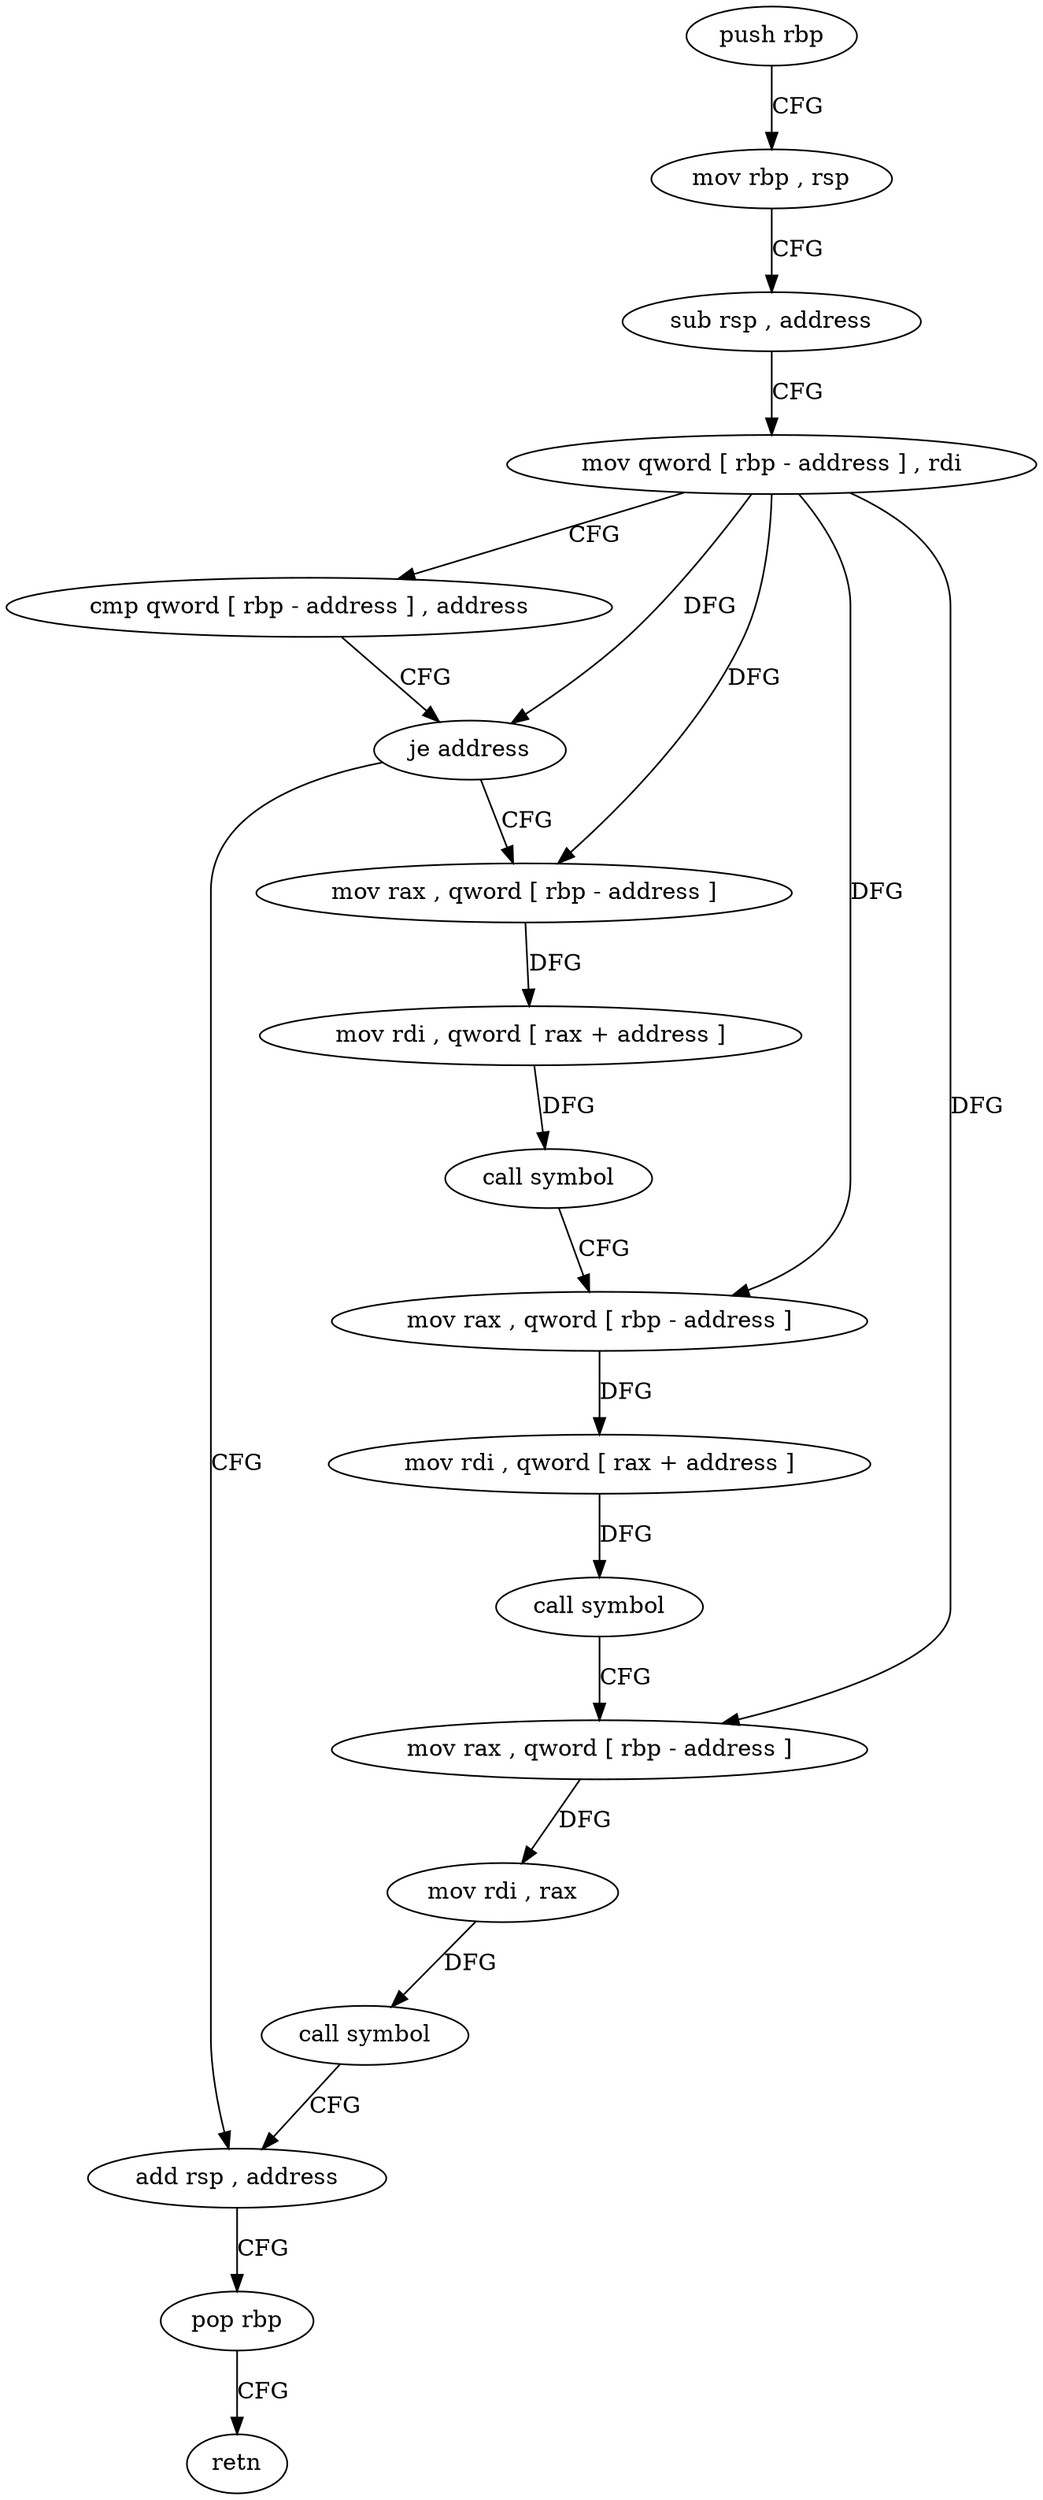 digraph "func" {
"101584" [label = "push rbp" ]
"101585" [label = "mov rbp , rsp" ]
"101588" [label = "sub rsp , address" ]
"101592" [label = "mov qword [ rbp - address ] , rdi" ]
"101596" [label = "cmp qword [ rbp - address ] , address" ]
"101601" [label = "je address" ]
"101645" [label = "add rsp , address" ]
"101607" [label = "mov rax , qword [ rbp - address ]" ]
"101649" [label = "pop rbp" ]
"101650" [label = "retn" ]
"101611" [label = "mov rdi , qword [ rax + address ]" ]
"101615" [label = "call symbol" ]
"101620" [label = "mov rax , qword [ rbp - address ]" ]
"101624" [label = "mov rdi , qword [ rax + address ]" ]
"101628" [label = "call symbol" ]
"101633" [label = "mov rax , qword [ rbp - address ]" ]
"101637" [label = "mov rdi , rax" ]
"101640" [label = "call symbol" ]
"101584" -> "101585" [ label = "CFG" ]
"101585" -> "101588" [ label = "CFG" ]
"101588" -> "101592" [ label = "CFG" ]
"101592" -> "101596" [ label = "CFG" ]
"101592" -> "101601" [ label = "DFG" ]
"101592" -> "101607" [ label = "DFG" ]
"101592" -> "101620" [ label = "DFG" ]
"101592" -> "101633" [ label = "DFG" ]
"101596" -> "101601" [ label = "CFG" ]
"101601" -> "101645" [ label = "CFG" ]
"101601" -> "101607" [ label = "CFG" ]
"101645" -> "101649" [ label = "CFG" ]
"101607" -> "101611" [ label = "DFG" ]
"101649" -> "101650" [ label = "CFG" ]
"101611" -> "101615" [ label = "DFG" ]
"101615" -> "101620" [ label = "CFG" ]
"101620" -> "101624" [ label = "DFG" ]
"101624" -> "101628" [ label = "DFG" ]
"101628" -> "101633" [ label = "CFG" ]
"101633" -> "101637" [ label = "DFG" ]
"101637" -> "101640" [ label = "DFG" ]
"101640" -> "101645" [ label = "CFG" ]
}
